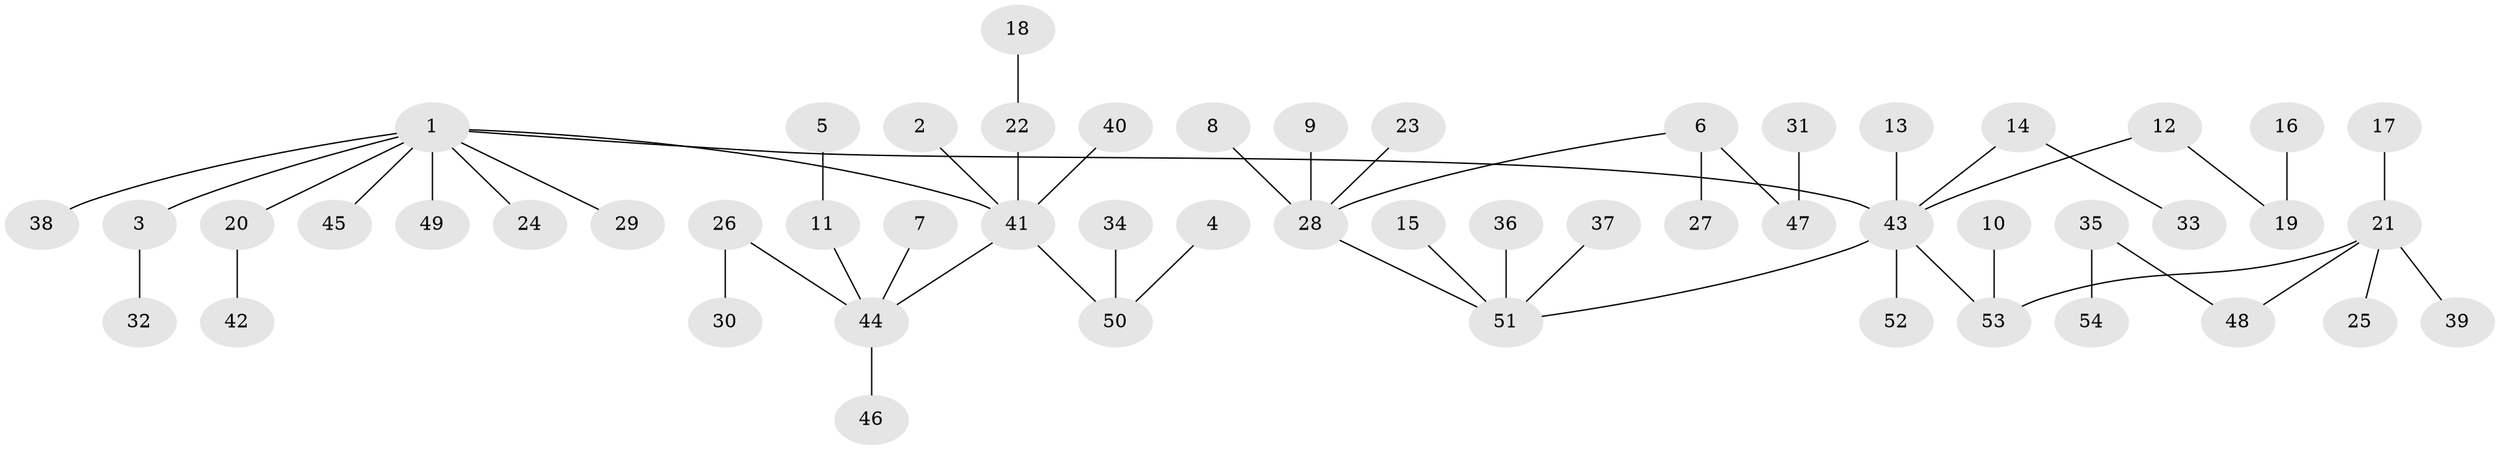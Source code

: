 // original degree distribution, {7: 0.018518518518518517, 3: 0.16666666666666666, 5: 0.018518518518518517, 4: 0.018518518518518517, 1: 0.48148148148148145, 6: 0.027777777777777776, 2: 0.26851851851851855}
// Generated by graph-tools (version 1.1) at 2025/26/03/09/25 03:26:27]
// undirected, 54 vertices, 53 edges
graph export_dot {
graph [start="1"]
  node [color=gray90,style=filled];
  1;
  2;
  3;
  4;
  5;
  6;
  7;
  8;
  9;
  10;
  11;
  12;
  13;
  14;
  15;
  16;
  17;
  18;
  19;
  20;
  21;
  22;
  23;
  24;
  25;
  26;
  27;
  28;
  29;
  30;
  31;
  32;
  33;
  34;
  35;
  36;
  37;
  38;
  39;
  40;
  41;
  42;
  43;
  44;
  45;
  46;
  47;
  48;
  49;
  50;
  51;
  52;
  53;
  54;
  1 -- 3 [weight=1.0];
  1 -- 20 [weight=1.0];
  1 -- 24 [weight=1.0];
  1 -- 29 [weight=1.0];
  1 -- 38 [weight=1.0];
  1 -- 41 [weight=1.0];
  1 -- 43 [weight=1.0];
  1 -- 45 [weight=1.0];
  1 -- 49 [weight=1.0];
  2 -- 41 [weight=1.0];
  3 -- 32 [weight=1.0];
  4 -- 50 [weight=1.0];
  5 -- 11 [weight=1.0];
  6 -- 27 [weight=1.0];
  6 -- 28 [weight=1.0];
  6 -- 47 [weight=1.0];
  7 -- 44 [weight=1.0];
  8 -- 28 [weight=1.0];
  9 -- 28 [weight=1.0];
  10 -- 53 [weight=1.0];
  11 -- 44 [weight=1.0];
  12 -- 19 [weight=1.0];
  12 -- 43 [weight=1.0];
  13 -- 43 [weight=1.0];
  14 -- 33 [weight=1.0];
  14 -- 43 [weight=1.0];
  15 -- 51 [weight=1.0];
  16 -- 19 [weight=1.0];
  17 -- 21 [weight=1.0];
  18 -- 22 [weight=1.0];
  20 -- 42 [weight=1.0];
  21 -- 25 [weight=1.0];
  21 -- 39 [weight=1.0];
  21 -- 48 [weight=1.0];
  21 -- 53 [weight=1.0];
  22 -- 41 [weight=1.0];
  23 -- 28 [weight=1.0];
  26 -- 30 [weight=1.0];
  26 -- 44 [weight=1.0];
  28 -- 51 [weight=1.0];
  31 -- 47 [weight=1.0];
  34 -- 50 [weight=1.0];
  35 -- 48 [weight=1.0];
  35 -- 54 [weight=1.0];
  36 -- 51 [weight=1.0];
  37 -- 51 [weight=1.0];
  40 -- 41 [weight=1.0];
  41 -- 44 [weight=1.0];
  41 -- 50 [weight=1.0];
  43 -- 51 [weight=1.0];
  43 -- 52 [weight=1.0];
  43 -- 53 [weight=1.0];
  44 -- 46 [weight=1.0];
}
